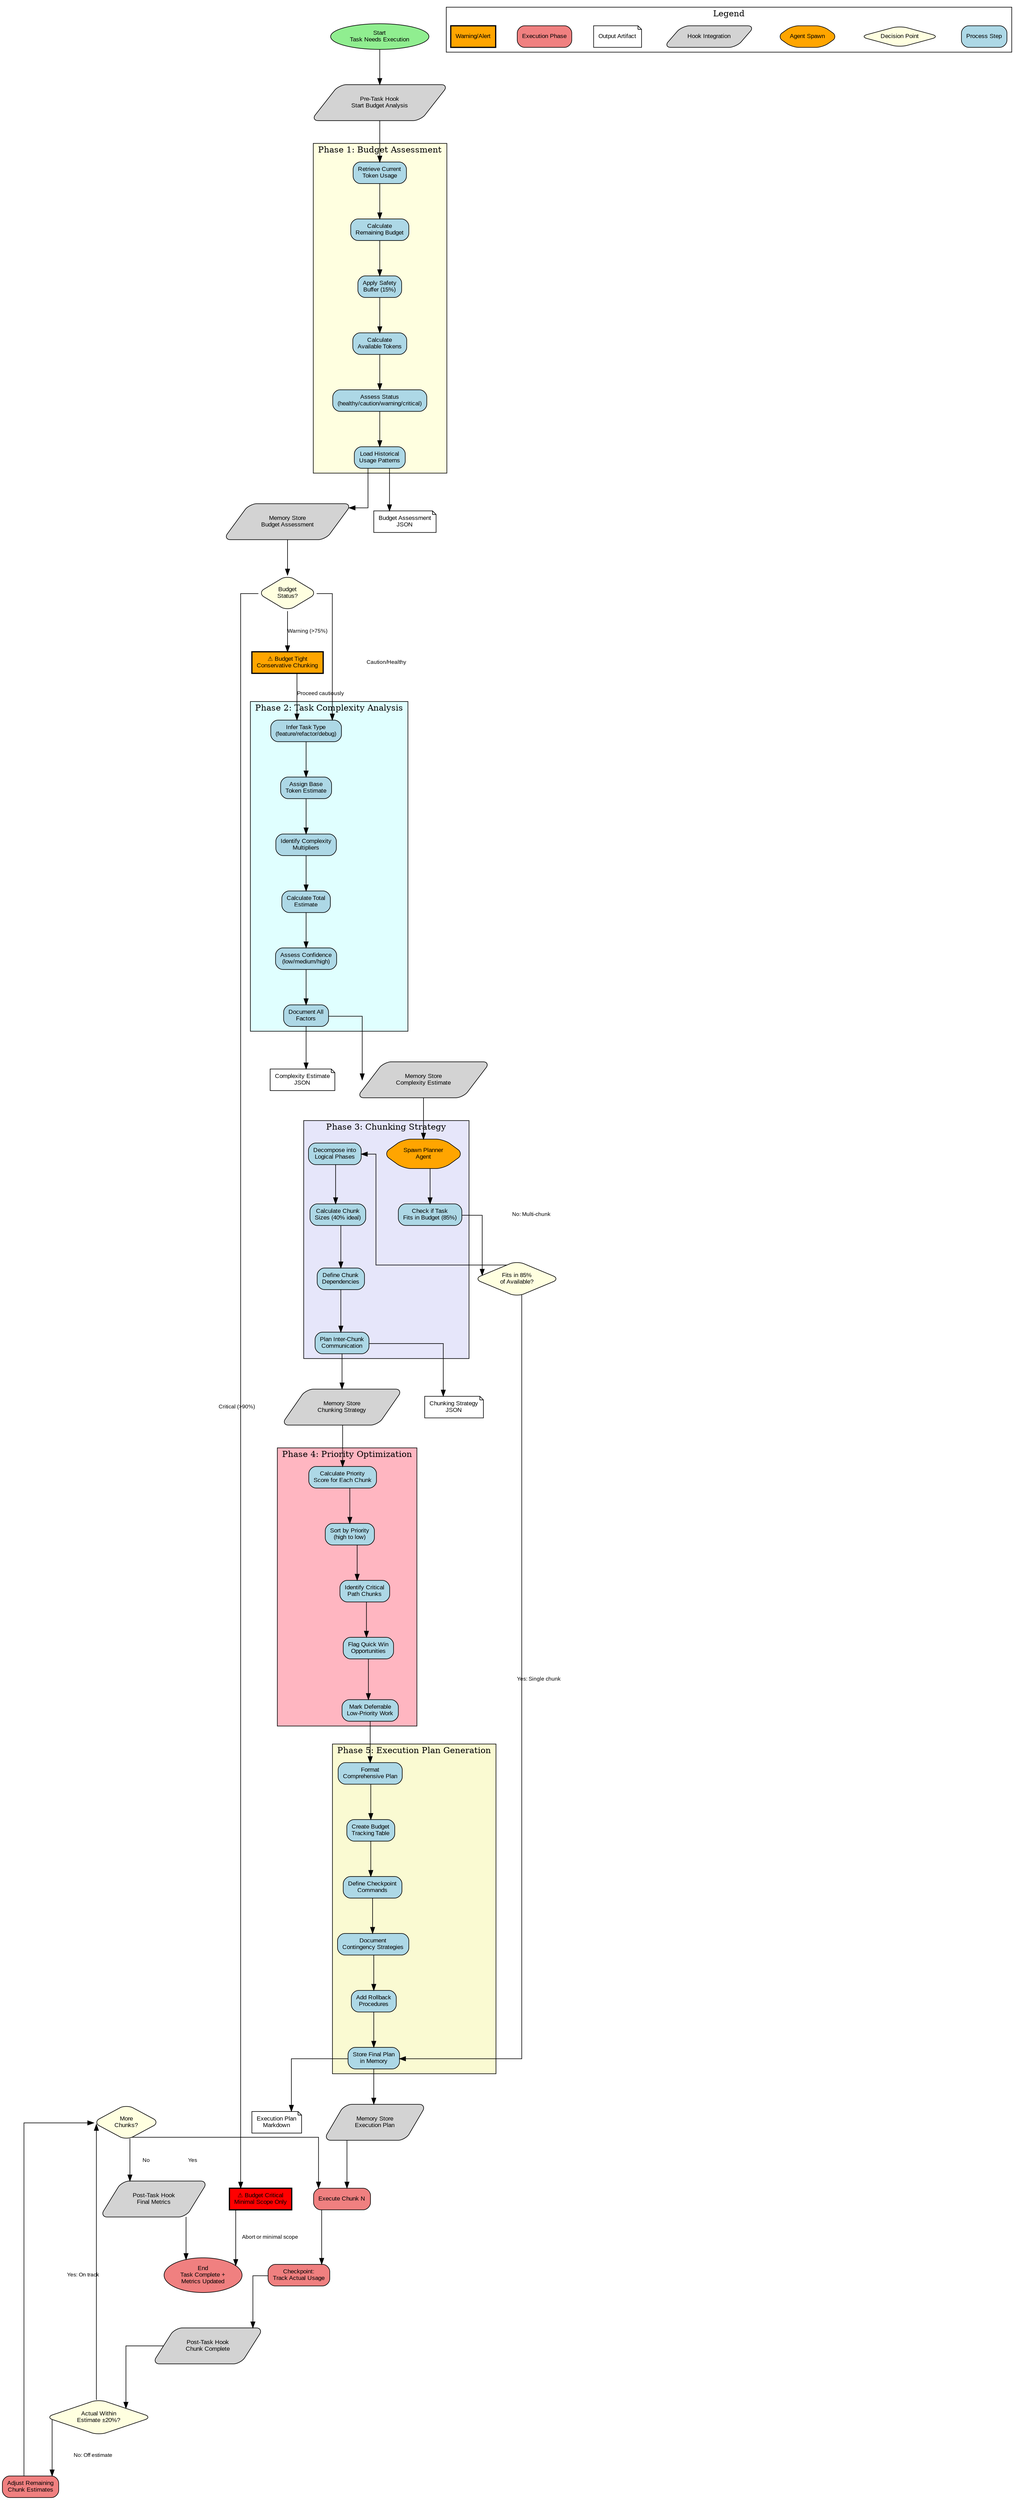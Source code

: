 digraph TokenBudgetAdvisor {
  // Graph settings
  graph [rankdir=TB, splines=ortho, nodesep=0.5, ranksep=0.8, bgcolor=white]
  node [shape=box, style="rounded,filled", fillcolor=lightblue, fontname="Arial", fontsize=10]
  edge [fontname="Arial", fontsize=9]

  // Start
  start [label="Start\nTask Needs Execution", shape=ellipse, fillcolor=lightgreen]

  // Phase 1: Budget Assessment
  subgraph cluster_phase1 {
    label="Phase 1: Budget Assessment"
    style=filled
    fillcolor=lightyellow

    retrieve_usage [label="Retrieve Current\nToken Usage"]
    calc_remaining [label="Calculate\nRemaining Budget"]
    apply_buffer [label="Apply Safety\nBuffer (15%)"]
    calc_available [label="Calculate\nAvailable Tokens"]
    assess_status [label="Assess Status\n(healthy/caution/warning/critical)"]
    load_history [label="Load Historical\nUsage Patterns"]
  }

  // Phase 2: Task Complexity Analysis
  subgraph cluster_phase2 {
    label="Phase 2: Task Complexity Analysis"
    style=filled
    fillcolor=lightcyan

    infer_type [label="Infer Task Type\n(feature/refactor/debug)"]
    assign_base [label="Assign Base\nToken Estimate"]
    identify_multipliers [label="Identify Complexity\nMultipliers"]
    calc_total [label="Calculate Total\nEstimate"]
    assess_confidence [label="Assess Confidence\n(low/medium/high)"]
    document_factors [label="Document All\nFactors"]
  }

  // Phase 3: Chunking Strategy
  subgraph cluster_phase3 {
    label="Phase 3: Chunking Strategy"
    style=filled
    fillcolor=lavender

    spawn_planner [label="Spawn Planner\nAgent", shape=hexagon, fillcolor=orange]
    check_fit [label="Check if Task\nFits in Budget (85%)"]
    decompose_phases [label="Decompose into\nLogical Phases"]
    calc_chunks [label="Calculate Chunk\nSizes (40% ideal)"]
    define_deps [label="Define Chunk\nDependencies"]
    plan_communication [label="Plan Inter-Chunk\nCommunication"]
  }

  // Phase 4: Priority Optimization
  subgraph cluster_phase4 {
    label="Phase 4: Priority Optimization"
    style=filled
    fillcolor=lightpink

    calc_scores [label="Calculate Priority\nScore for Each Chunk"]
    sort_priority [label="Sort by Priority\n(high to low)"]
    identify_critical [label="Identify Critical\nPath Chunks"]
    flag_quickwins [label="Flag Quick Win\nOpportunities"]
    mark_deferrable [label="Mark Deferrable\nLow-Priority Work"]
  }

  // Phase 5: Execution Plan Generation
  subgraph cluster_phase5 {
    label="Phase 5: Execution Plan Generation"
    style=filled
    fillcolor=lightgoldenrodyellow

    format_plan [label="Format\nComprehensive Plan"]
    create_tracking [label="Create Budget\nTracking Table"]
    define_checkpoints [label="Define Checkpoint\nCommands"]
    doc_contingency [label="Document\nContingency Strategies"]
    add_rollback [label="Add Rollback\nProcedures"]
    store_plan [label="Store Final Plan\nin Memory"]
  }

  // Decision nodes
  budget_status [label="Budget\nStatus?", shape=diamond, fillcolor=lightyellow]
  fits_budget [label="Fits in 85%\nof Available?", shape=diamond, fillcolor=lightyellow]
  actual_within [label="Actual Within\nEstimate ±20%?", shape=diamond, fillcolor=lightyellow]
  more_chunks [label="More\nChunks?", shape=diamond, fillcolor=lightyellow]

  // Execution nodes
  execute_chunk [label="Execute Chunk N", shape=box, fillcolor=lightcoral]
  checkpoint [label="Checkpoint:\nTrack Actual Usage", shape=box, fillcolor=lightcoral]
  adjust_chunks [label="Adjust Remaining\nChunk Estimates", shape=box, fillcolor=lightcoral]

  // Hook integration nodes
  pre_hook [label="Pre-Task Hook\nStart Budget Analysis", shape=parallelogram, fillcolor=lightgray]
  mem_store1 [label="Memory Store\nBudget Assessment", shape=parallelogram, fillcolor=lightgray]
  mem_store2 [label="Memory Store\nComplexity Estimate", shape=parallelogram, fillcolor=lightgray]
  mem_store3 [label="Memory Store\nChunking Strategy", shape=parallelogram, fillcolor=lightgray]
  mem_store4 [label="Memory Store\nExecution Plan", shape=parallelogram, fillcolor=lightgray]
  checkpoint_hook [label="Post-Task Hook\nChunk Complete", shape=parallelogram, fillcolor=lightgray]
  final_hook [label="Post-Task Hook\nFinal Metrics", shape=parallelogram, fillcolor=lightgray]

  // Output nodes
  output_assessment [label="Budget Assessment\nJSON", shape=note, fillcolor=white]
  output_complexity [label="Complexity Estimate\nJSON", shape=note, fillcolor=white]
  output_strategy [label="Chunking Strategy\nJSON", shape=note, fillcolor=white]
  output_plan [label="Execution Plan\nMarkdown", shape=note, fillcolor=white]

  // Warning nodes
  warn_critical [label="⚠ Budget Critical\nMinimal Scope Only", shape=box, style="filled,bold", fillcolor=red]
  warn_tight [label="⚠ Budget Tight\nConservative Chunking", shape=box, style="filled,bold", fillcolor=orange]

  // End
  end [label="End\nTask Complete +\nMetrics Updated", shape=ellipse, fillcolor=lightcoral]

  // Main flow
  start -> pre_hook
  pre_hook -> retrieve_usage

  // Phase 1 flow
  retrieve_usage -> calc_remaining
  calc_remaining -> apply_buffer
  apply_buffer -> calc_available
  calc_available -> assess_status
  assess_status -> load_history
  load_history -> output_assessment
  load_history -> mem_store1

  // Budget status decision
  mem_store1 -> budget_status
  budget_status -> warn_critical [label="Critical (>90%)"]
  budget_status -> warn_tight [label="Warning (>75%)"]
  budget_status -> infer_type [label="Caution/Healthy"]

  warn_critical -> end [label="Abort or minimal scope"]
  warn_tight -> infer_type [label="Proceed cautiously"]

  // Phase 2 flow
  infer_type -> assign_base
  assign_base -> identify_multipliers
  identify_multipliers -> calc_total
  calc_total -> assess_confidence
  assess_confidence -> document_factors
  document_factors -> output_complexity
  document_factors -> mem_store2

  // Phase 3 flow
  mem_store2 -> spawn_planner
  spawn_planner -> check_fit
  check_fit -> fits_budget

  fits_budget -> store_plan [label="Yes: Single chunk"]
  fits_budget -> decompose_phases [label="No: Multi-chunk"]

  decompose_phases -> calc_chunks
  calc_chunks -> define_deps
  define_deps -> plan_communication
  plan_communication -> output_strategy
  plan_communication -> mem_store3

  // Phase 4 flow
  mem_store3 -> calc_scores
  calc_scores -> sort_priority
  sort_priority -> identify_critical
  identify_critical -> flag_quickwins
  flag_quickwins -> mark_deferrable

  // Phase 5 flow
  mark_deferrable -> format_plan
  format_plan -> create_tracking
  create_tracking -> define_checkpoints
  define_checkpoints -> doc_contingency
  doc_contingency -> add_rollback
  add_rollback -> store_plan
  store_plan -> output_plan
  store_plan -> mem_store4

  // Execution loop
  mem_store4 -> execute_chunk
  execute_chunk -> checkpoint
  checkpoint -> checkpoint_hook
  checkpoint_hook -> actual_within

  actual_within -> more_chunks [label="Yes: On track"]
  actual_within -> adjust_chunks [label="No: Off estimate"]

  adjust_chunks -> more_chunks

  more_chunks -> execute_chunk [label="Yes"]
  more_chunks -> final_hook [label="No"]

  final_hook -> end

  // Legend
  subgraph cluster_legend {
    label="Legend"
    style=filled
    fillcolor=white

    leg_phase [label="Process Step", shape=box, style="rounded,filled", fillcolor=lightblue]
    leg_decision [label="Decision Point", shape=diamond, fillcolor=lightyellow]
    leg_agent [label="Agent Spawn", shape=hexagon, fillcolor=orange]
    leg_hook [label="Hook Integration", shape=parallelogram, fillcolor=lightgray]
    leg_output [label="Output Artifact", shape=note, fillcolor=white]
    leg_exec [label="Execution Phase", shape=box, fillcolor=lightcoral]
    leg_warn [label="Warning/Alert", shape=box, style="filled,bold", fillcolor=orange]
  }
}

